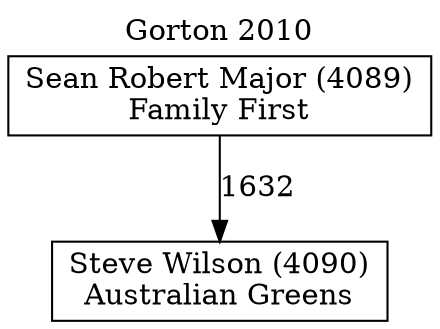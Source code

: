 // House preference flow
digraph "Steve Wilson (4090)_Gorton_2010" {
	graph [label="Gorton 2010" labelloc=t mclimit=10]
	node [shape=box]
	"Sean Robert Major (4089)" [label="Sean Robert Major (4089)
Family First"]
	"Steve Wilson (4090)" [label="Steve Wilson (4090)
Australian Greens"]
	"Sean Robert Major (4089)" -> "Steve Wilson (4090)" [label=1632]
}
